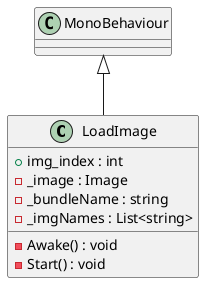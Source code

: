 @startuml
class LoadImage {
    + img_index : int
    - _image : Image
    - _bundleName : string
    - _imgNames : List<string>
    - Awake() : void
    - Start() : void
}
MonoBehaviour <|-- LoadImage
@enduml
